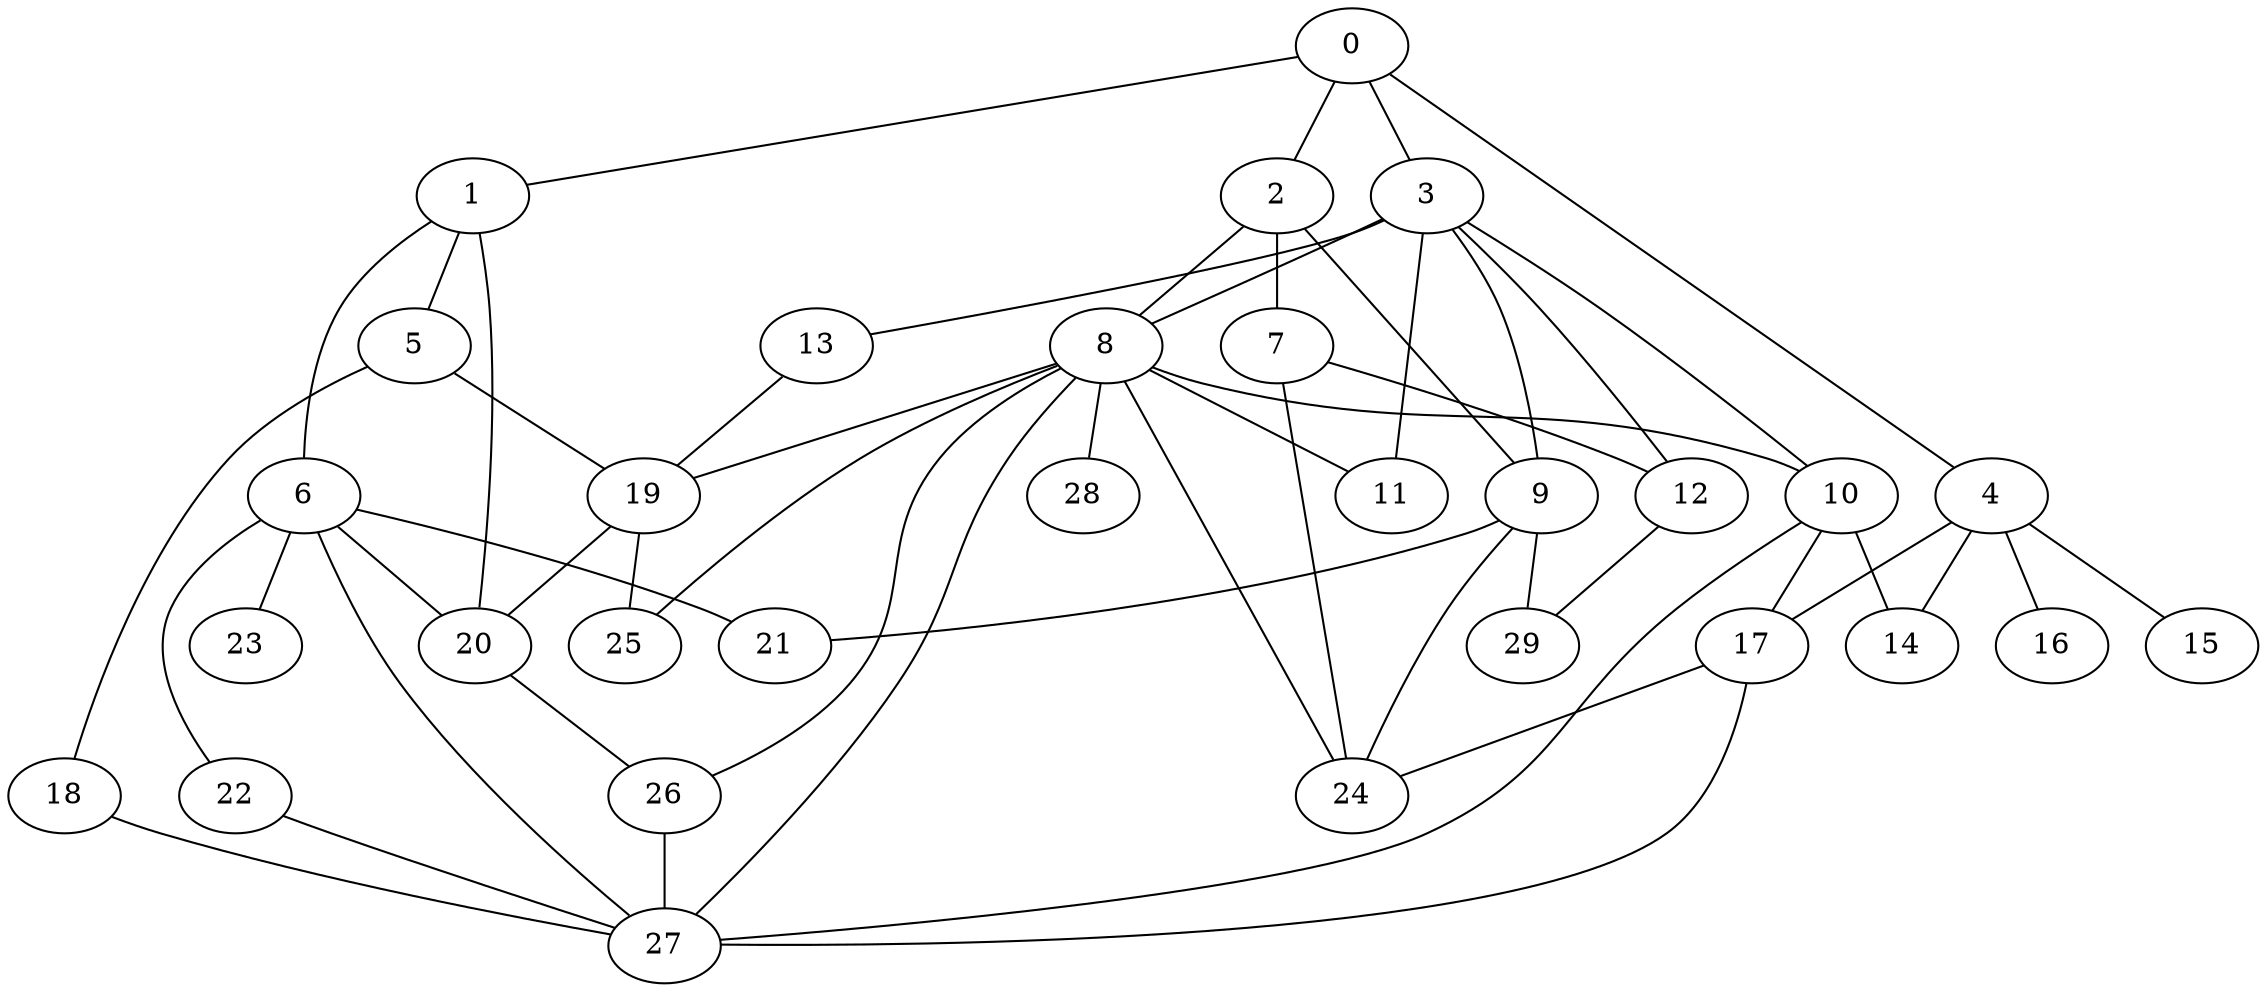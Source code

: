 
graph graphname {
    0 -- 1
0 -- 2
0 -- 3
0 -- 4
1 -- 5
1 -- 6
1 -- 20
2 -- 8
2 -- 7
2 -- 9
3 -- 9
3 -- 10
3 -- 11
3 -- 12
3 -- 13
3 -- 8
4 -- 16
4 -- 17
4 -- 14
4 -- 15
5 -- 18
5 -- 19
6 -- 20
6 -- 21
6 -- 22
6 -- 23
6 -- 27
7 -- 12
7 -- 24
8 -- 24
8 -- 25
8 -- 26
8 -- 27
8 -- 28
8 -- 19
8 -- 10
8 -- 11
9 -- 29
9 -- 21
9 -- 24
10 -- 17
10 -- 27
10 -- 14
12 -- 29
13 -- 19
17 -- 24
17 -- 27
18 -- 27
19 -- 25
19 -- 20
20 -- 26
22 -- 27
26 -- 27

}

